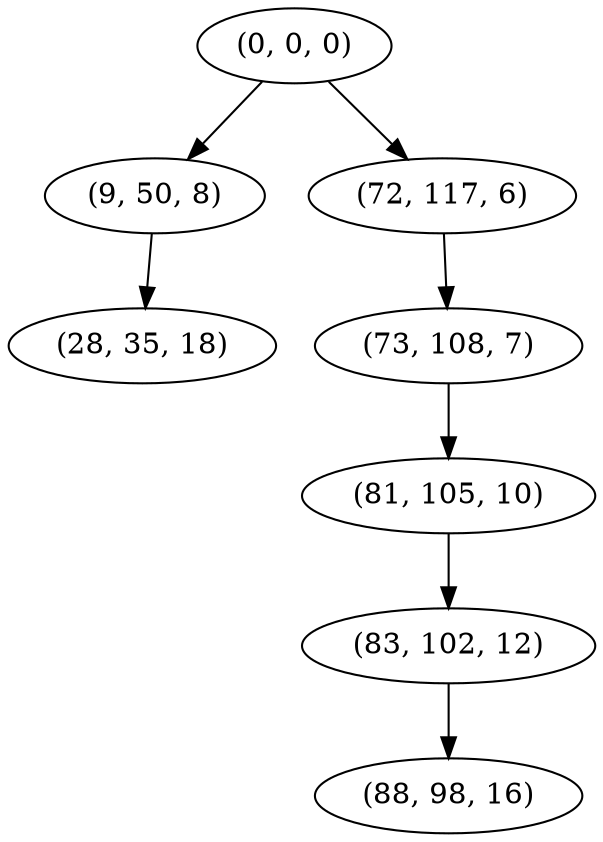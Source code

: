 digraph tree {
    "(0, 0, 0)";
    "(9, 50, 8)";
    "(28, 35, 18)";
    "(72, 117, 6)";
    "(73, 108, 7)";
    "(81, 105, 10)";
    "(83, 102, 12)";
    "(88, 98, 16)";
    "(0, 0, 0)" -> "(9, 50, 8)";
    "(0, 0, 0)" -> "(72, 117, 6)";
    "(9, 50, 8)" -> "(28, 35, 18)";
    "(72, 117, 6)" -> "(73, 108, 7)";
    "(73, 108, 7)" -> "(81, 105, 10)";
    "(81, 105, 10)" -> "(83, 102, 12)";
    "(83, 102, 12)" -> "(88, 98, 16)";
}
